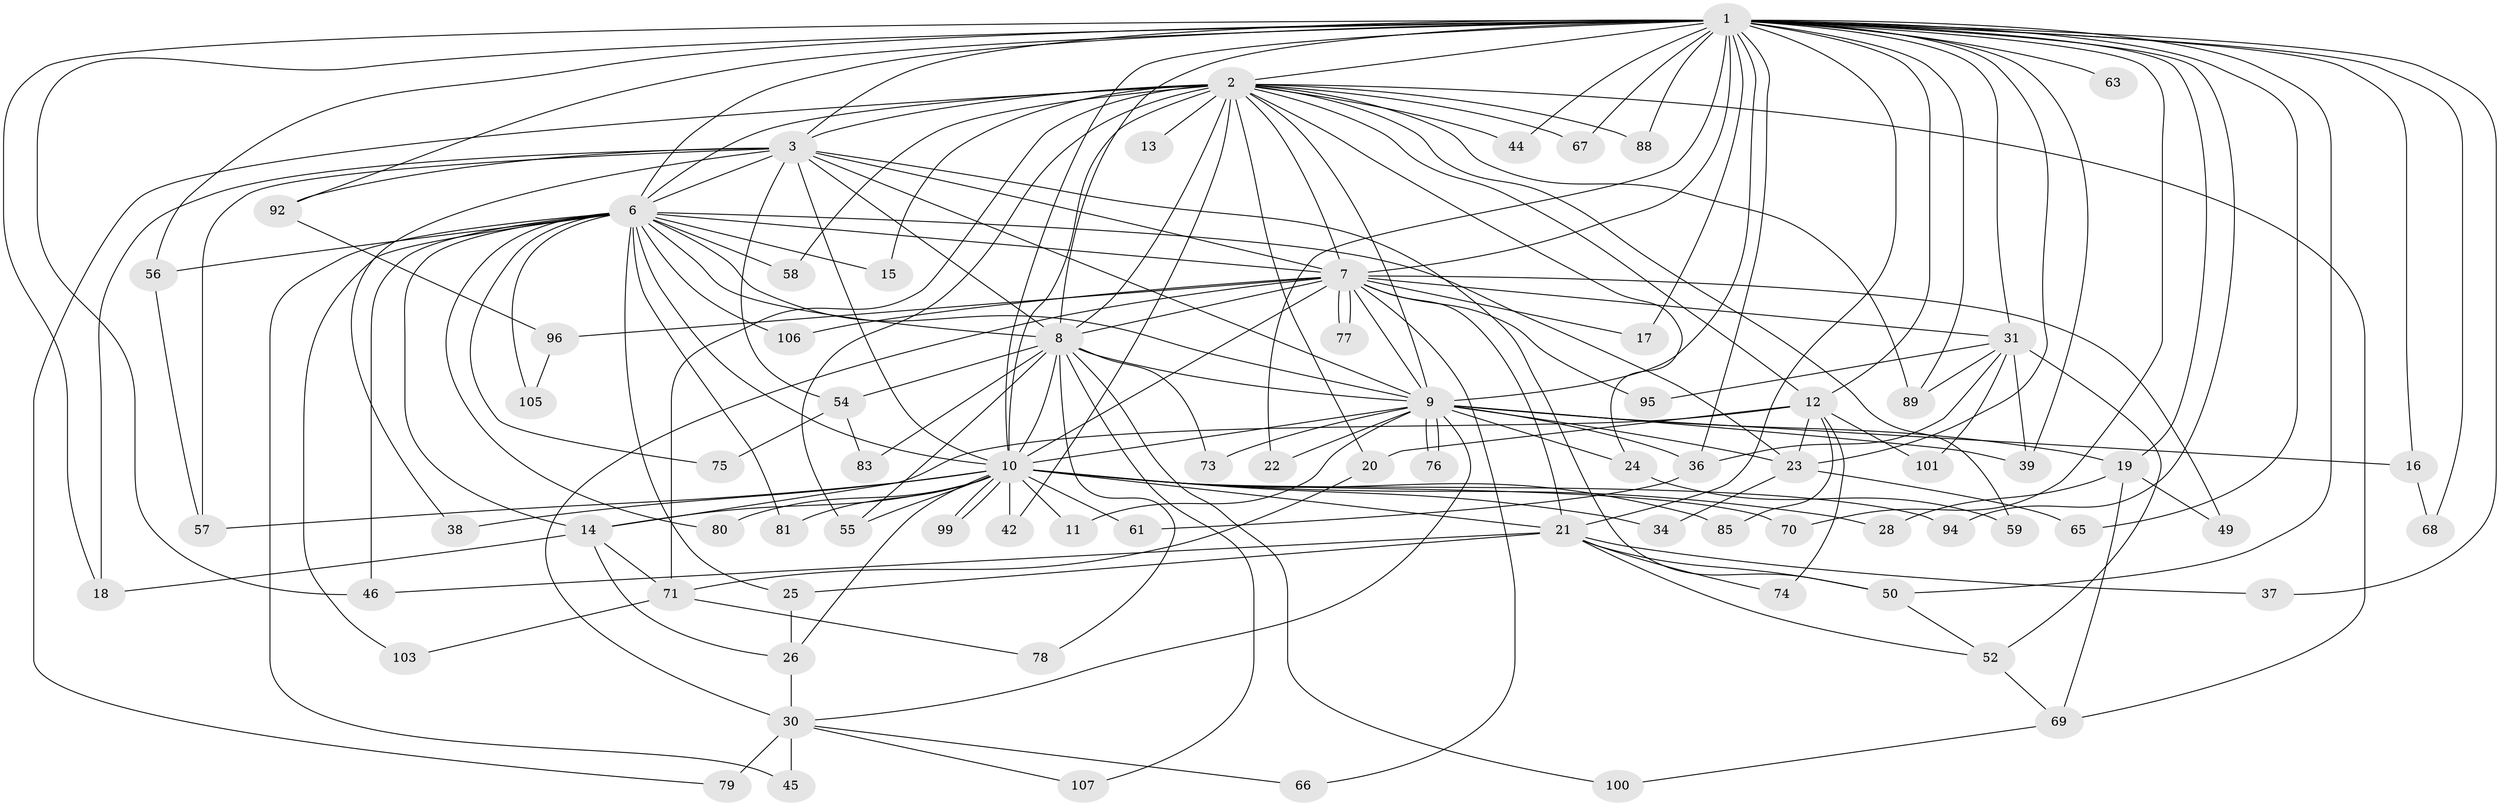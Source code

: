 // original degree distribution, {23: 0.018691588785046728, 13: 0.009345794392523364, 14: 0.009345794392523364, 25: 0.009345794392523364, 24: 0.009345794392523364, 22: 0.018691588785046728, 15: 0.009345794392523364, 27: 0.009345794392523364, 2: 0.5420560747663551, 7: 0.018691588785046728, 6: 0.009345794392523364, 3: 0.205607476635514, 5: 0.037383177570093455, 8: 0.018691588785046728, 4: 0.07476635514018691}
// Generated by graph-tools (version 1.1) at 2025/41/03/06/25 10:41:42]
// undirected, 78 vertices, 183 edges
graph export_dot {
graph [start="1"]
  node [color=gray90,style=filled];
  1 [super="+5"];
  2 [super="+4"];
  3 [super="+27"];
  6 [super="+40"];
  7 [super="+48"];
  8 [super="+64"];
  9 [super="+104"];
  10 [super="+47"];
  11;
  12 [super="+29"];
  13;
  14 [super="+32"];
  15;
  16;
  17;
  18 [super="+91"];
  19 [super="+90"];
  20;
  21 [super="+35"];
  22;
  23 [super="+51"];
  24;
  25;
  26 [super="+33"];
  28;
  30 [super="+41"];
  31 [super="+53"];
  34;
  36 [super="+43"];
  37;
  38;
  39 [super="+84"];
  42;
  44 [super="+82"];
  45;
  46 [super="+87"];
  49;
  50 [super="+60"];
  52 [super="+62"];
  54;
  55 [super="+93"];
  56;
  57 [super="+86"];
  58;
  59;
  61;
  63;
  65;
  66;
  67;
  68;
  69;
  70;
  71 [super="+72"];
  73;
  74;
  75;
  76;
  77;
  78;
  79 [super="+97"];
  80;
  81;
  83;
  85;
  88;
  89 [super="+102"];
  92;
  94;
  95;
  96 [super="+98"];
  99;
  100;
  101;
  103;
  105;
  106;
  107;
  1 -- 2 [weight=4];
  1 -- 3 [weight=2];
  1 -- 6 [weight=2];
  1 -- 7 [weight=2];
  1 -- 8 [weight=2];
  1 -- 9 [weight=2];
  1 -- 10 [weight=2];
  1 -- 12;
  1 -- 16;
  1 -- 17;
  1 -- 18;
  1 -- 19;
  1 -- 37;
  1 -- 39;
  1 -- 50;
  1 -- 63 [weight=2];
  1 -- 70;
  1 -- 92;
  1 -- 65;
  1 -- 67;
  1 -- 68;
  1 -- 21;
  1 -- 22;
  1 -- 23;
  1 -- 88;
  1 -- 94;
  1 -- 31;
  1 -- 36 [weight=2];
  1 -- 44 [weight=2];
  1 -- 46;
  1 -- 56;
  1 -- 89;
  2 -- 3 [weight=3];
  2 -- 6 [weight=3];
  2 -- 7 [weight=2];
  2 -- 8 [weight=3];
  2 -- 9 [weight=2];
  2 -- 10 [weight=2];
  2 -- 42;
  2 -- 67;
  2 -- 88;
  2 -- 69;
  2 -- 12;
  2 -- 13;
  2 -- 15;
  2 -- 79;
  2 -- 20;
  2 -- 24;
  2 -- 89;
  2 -- 44;
  2 -- 55;
  2 -- 58;
  2 -- 59;
  2 -- 71;
  3 -- 6;
  3 -- 7;
  3 -- 8;
  3 -- 9;
  3 -- 10;
  3 -- 18;
  3 -- 38;
  3 -- 54;
  3 -- 92;
  3 -- 57;
  3 -- 50;
  6 -- 7;
  6 -- 8;
  6 -- 9 [weight=2];
  6 -- 10;
  6 -- 14;
  6 -- 15;
  6 -- 25;
  6 -- 45;
  6 -- 56;
  6 -- 58;
  6 -- 75;
  6 -- 80;
  6 -- 81;
  6 -- 103;
  6 -- 106;
  6 -- 23;
  6 -- 105;
  6 -- 46;
  7 -- 8;
  7 -- 9;
  7 -- 10 [weight=3];
  7 -- 17;
  7 -- 21;
  7 -- 31;
  7 -- 49;
  7 -- 77;
  7 -- 77;
  7 -- 95;
  7 -- 96 [weight=2];
  7 -- 106;
  7 -- 66;
  7 -- 30;
  8 -- 9;
  8 -- 10;
  8 -- 54;
  8 -- 73;
  8 -- 78;
  8 -- 83;
  8 -- 100;
  8 -- 107;
  8 -- 55;
  9 -- 10;
  9 -- 11;
  9 -- 16;
  9 -- 19;
  9 -- 22;
  9 -- 23;
  9 -- 24;
  9 -- 30;
  9 -- 36;
  9 -- 39;
  9 -- 73;
  9 -- 76;
  9 -- 76;
  10 -- 11;
  10 -- 14;
  10 -- 28;
  10 -- 34;
  10 -- 38;
  10 -- 42;
  10 -- 55;
  10 -- 57;
  10 -- 61;
  10 -- 70;
  10 -- 80;
  10 -- 94;
  10 -- 99;
  10 -- 99;
  10 -- 81;
  10 -- 85;
  10 -- 26;
  10 -- 21;
  12 -- 20;
  12 -- 74;
  12 -- 101;
  12 -- 14;
  12 -- 85;
  12 -- 23;
  14 -- 26;
  14 -- 71;
  14 -- 18;
  16 -- 68;
  19 -- 28;
  19 -- 49;
  19 -- 69;
  20 -- 71;
  21 -- 25;
  21 -- 37;
  21 -- 74;
  21 -- 52;
  21 -- 46;
  21 -- 50;
  23 -- 34;
  23 -- 65;
  24 -- 59;
  25 -- 26;
  26 -- 30;
  30 -- 45;
  30 -- 66;
  30 -- 79 [weight=2];
  30 -- 107;
  31 -- 52;
  31 -- 95;
  31 -- 101;
  31 -- 89;
  31 -- 36;
  31 -- 39;
  36 -- 61;
  50 -- 52;
  52 -- 69;
  54 -- 75;
  54 -- 83;
  56 -- 57;
  69 -- 100;
  71 -- 78;
  71 -- 103;
  92 -- 96;
  96 -- 105;
}
